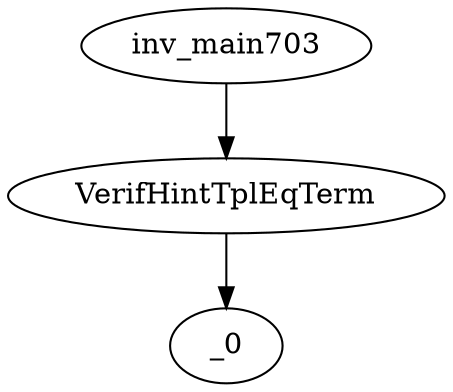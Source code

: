 digraph dag {
0 [label="inv_main703"];
1 [label="VerifHintTplEqTerm"];
2 [label="_0"];
0->1
1 -> 2
}
